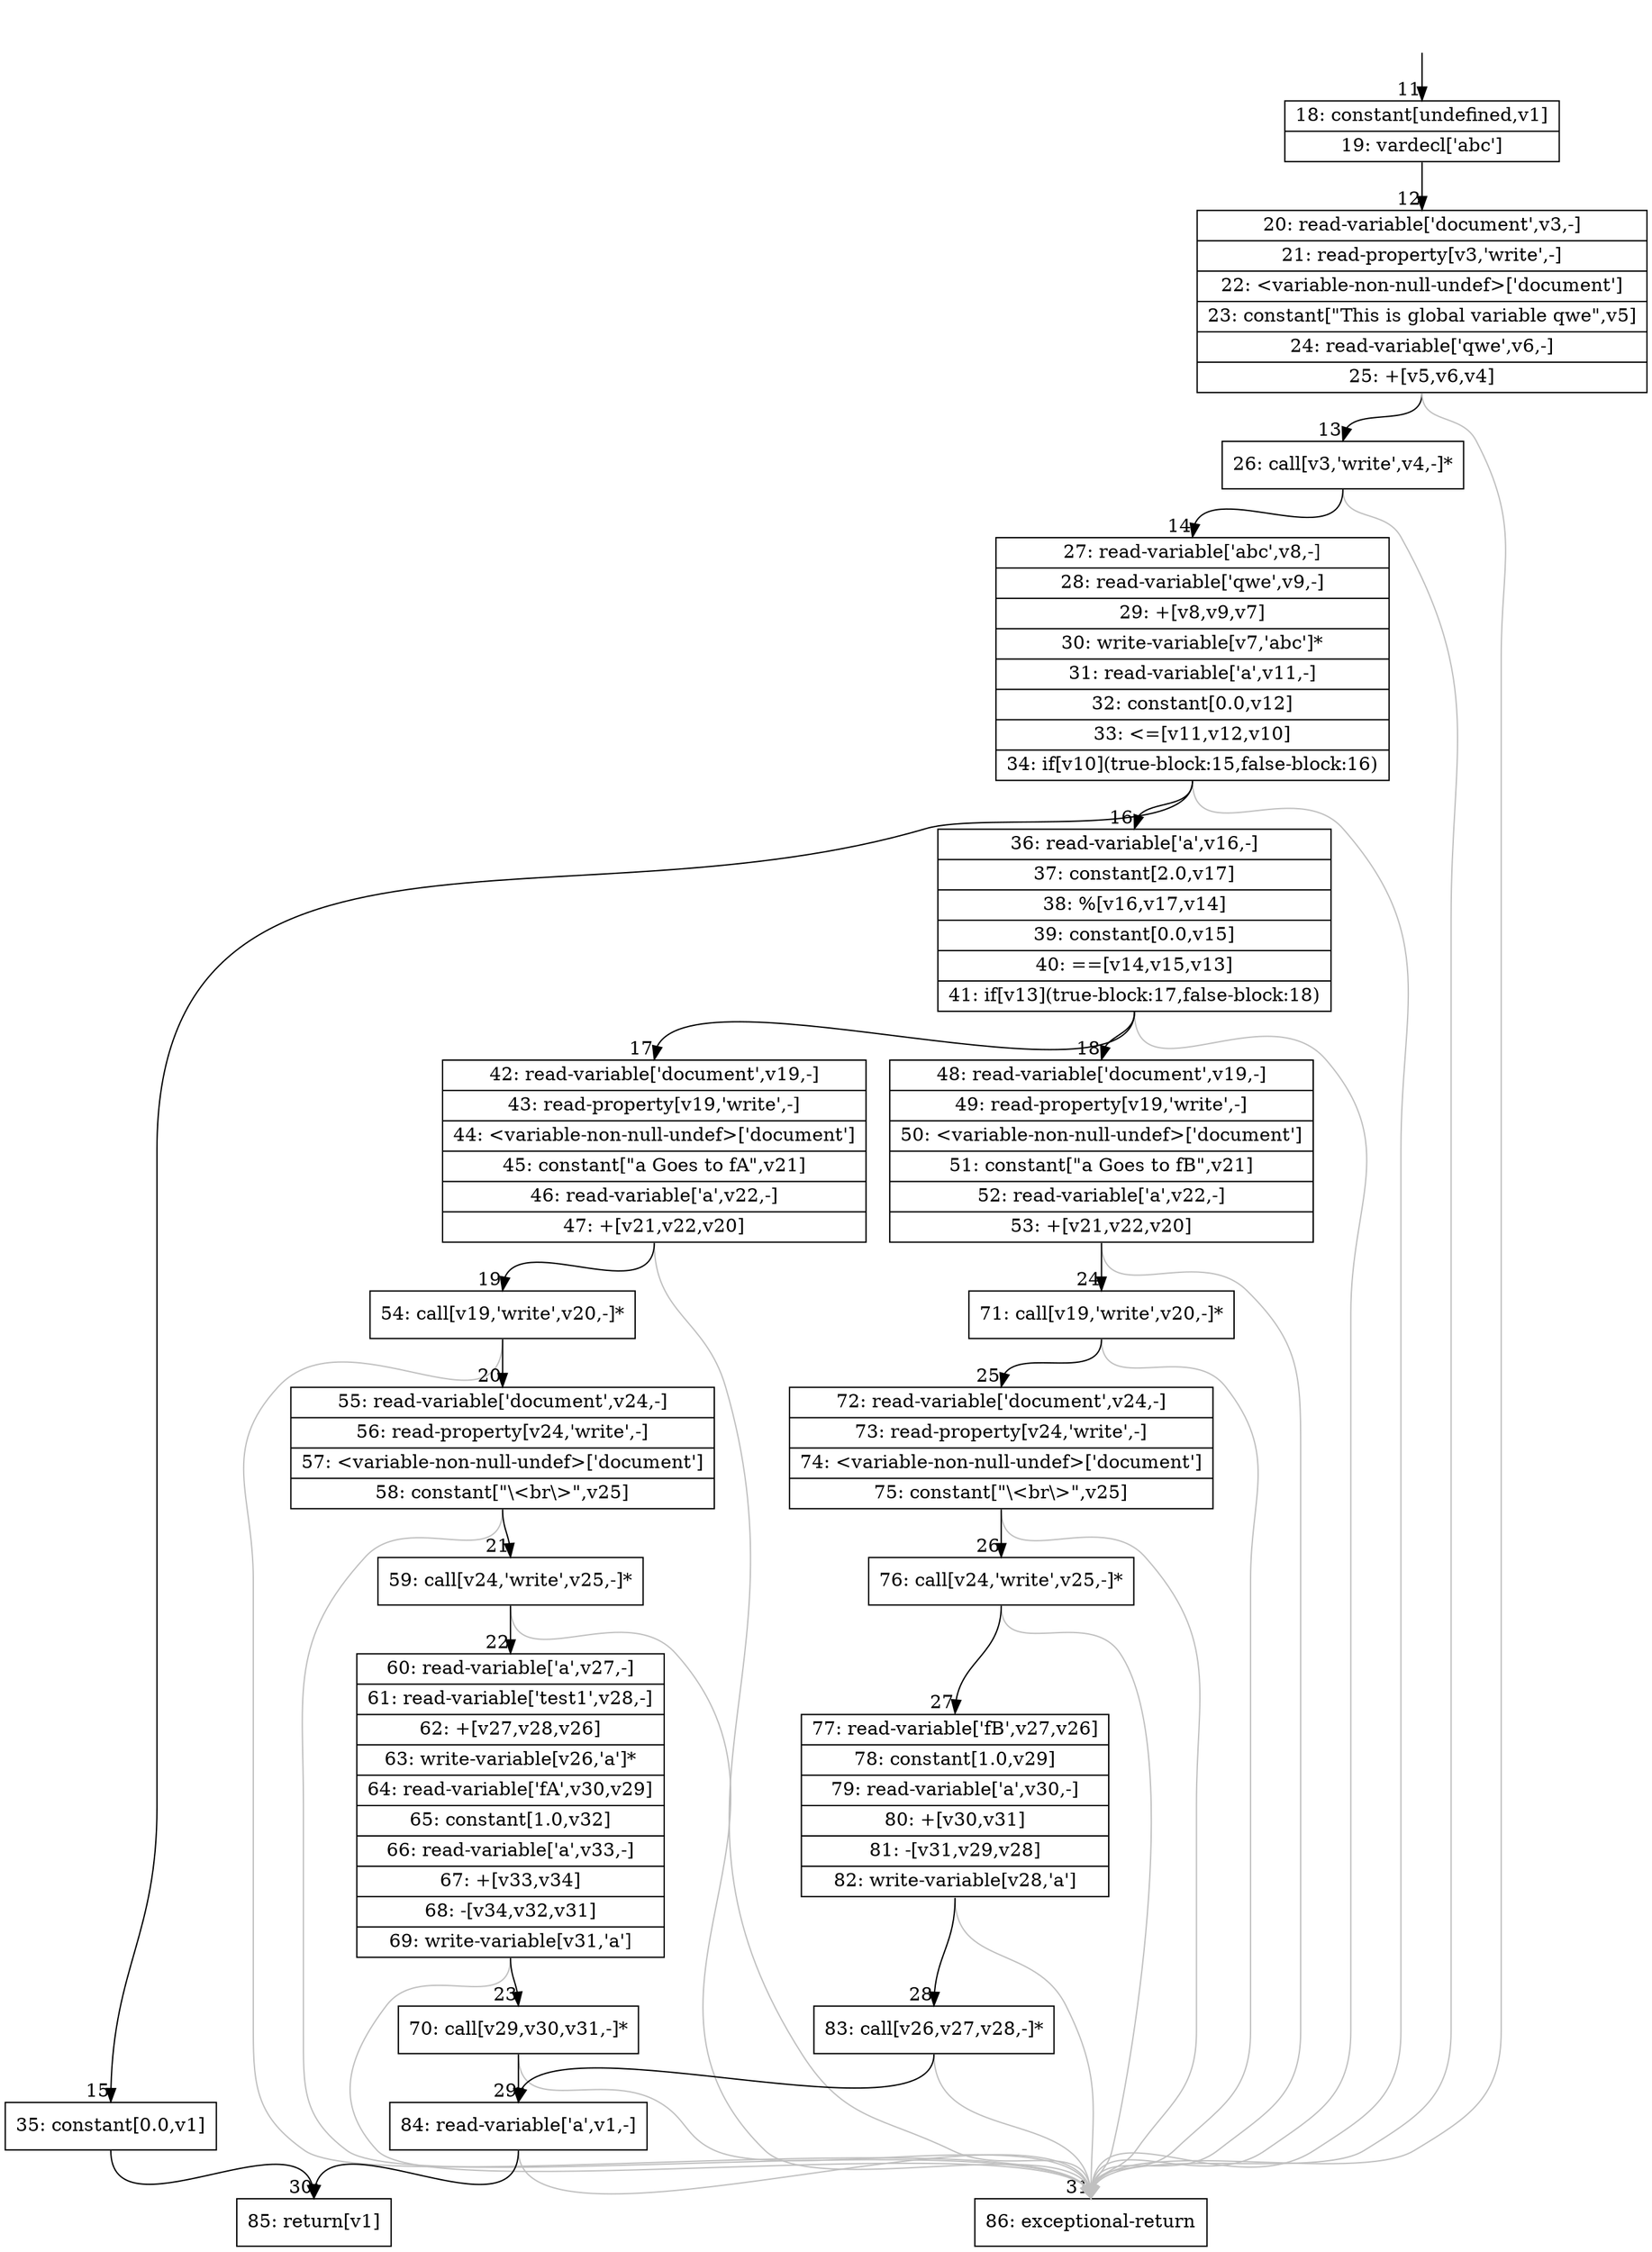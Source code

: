 digraph {
rankdir="TD"
BB_entry1[shape=none,label=""];
BB_entry1 -> BB11 [tailport=s, headport=n, headlabel="    11"]
BB11 [shape=record label="{18: constant[undefined,v1]|19: vardecl['abc']}" ] 
BB11 -> BB12 [tailport=s, headport=n, headlabel="      12"]
BB12 [shape=record label="{20: read-variable['document',v3,-]|21: read-property[v3,'write',-]|22: \<variable-non-null-undef\>['document']|23: constant[\"This is global variable qwe\",v5]|24: read-variable['qwe',v6,-]|25: +[v5,v6,v4]}" ] 
BB12 -> BB13 [tailport=s, headport=n, headlabel="      13"]
BB12 -> BB31 [tailport=s, headport=n, color=gray, headlabel="      31"]
BB13 [shape=record label="{26: call[v3,'write',v4,-]*}" ] 
BB13 -> BB14 [tailport=s, headport=n, headlabel="      14"]
BB13 -> BB31 [tailport=s, headport=n, color=gray]
BB14 [shape=record label="{27: read-variable['abc',v8,-]|28: read-variable['qwe',v9,-]|29: +[v8,v9,v7]|30: write-variable[v7,'abc']*|31: read-variable['a',v11,-]|32: constant[0.0,v12]|33: \<=[v11,v12,v10]|34: if[v10](true-block:15,false-block:16)}" ] 
BB14 -> BB15 [tailport=s, headport=n, headlabel="      15"]
BB14 -> BB16 [tailport=s, headport=n, headlabel="      16"]
BB14 -> BB31 [tailport=s, headport=n, color=gray]
BB15 [shape=record label="{35: constant[0.0,v1]}" ] 
BB15 -> BB30 [tailport=s, headport=n, headlabel="      30"]
BB16 [shape=record label="{36: read-variable['a',v16,-]|37: constant[2.0,v17]|38: %[v16,v17,v14]|39: constant[0.0,v15]|40: ==[v14,v15,v13]|41: if[v13](true-block:17,false-block:18)}" ] 
BB16 -> BB17 [tailport=s, headport=n, headlabel="      17"]
BB16 -> BB18 [tailport=s, headport=n, headlabel="      18"]
BB16 -> BB31 [tailport=s, headport=n, color=gray]
BB17 [shape=record label="{42: read-variable['document',v19,-]|43: read-property[v19,'write',-]|44: \<variable-non-null-undef\>['document']|45: constant[\"a Goes to fA\",v21]|46: read-variable['a',v22,-]|47: +[v21,v22,v20]}" ] 
BB17 -> BB19 [tailport=s, headport=n, headlabel="      19"]
BB17 -> BB31 [tailport=s, headport=n, color=gray]
BB18 [shape=record label="{48: read-variable['document',v19,-]|49: read-property[v19,'write',-]|50: \<variable-non-null-undef\>['document']|51: constant[\"a Goes to fB\",v21]|52: read-variable['a',v22,-]|53: +[v21,v22,v20]}" ] 
BB18 -> BB24 [tailport=s, headport=n, headlabel="      24"]
BB18 -> BB31 [tailport=s, headport=n, color=gray]
BB19 [shape=record label="{54: call[v19,'write',v20,-]*}" ] 
BB19 -> BB20 [tailport=s, headport=n, headlabel="      20"]
BB19 -> BB31 [tailport=s, headport=n, color=gray]
BB20 [shape=record label="{55: read-variable['document',v24,-]|56: read-property[v24,'write',-]|57: \<variable-non-null-undef\>['document']|58: constant[\"\\\<br\\\>\",v25]}" ] 
BB20 -> BB21 [tailport=s, headport=n, headlabel="      21"]
BB20 -> BB31 [tailport=s, headport=n, color=gray]
BB21 [shape=record label="{59: call[v24,'write',v25,-]*}" ] 
BB21 -> BB22 [tailport=s, headport=n, headlabel="      22"]
BB21 -> BB31 [tailport=s, headport=n, color=gray]
BB22 [shape=record label="{60: read-variable['a',v27,-]|61: read-variable['test1',v28,-]|62: +[v27,v28,v26]|63: write-variable[v26,'a']*|64: read-variable['fA',v30,v29]|65: constant[1.0,v32]|66: read-variable['a',v33,-]|67: +[v33,v34]|68: -[v34,v32,v31]|69: write-variable[v31,'a']}" ] 
BB22 -> BB23 [tailport=s, headport=n, headlabel="      23"]
BB22 -> BB31 [tailport=s, headport=n, color=gray]
BB23 [shape=record label="{70: call[v29,v30,v31,-]*}" ] 
BB23 -> BB29 [tailport=s, headport=n, headlabel="      29"]
BB23 -> BB31 [tailport=s, headport=n, color=gray]
BB24 [shape=record label="{71: call[v19,'write',v20,-]*}" ] 
BB24 -> BB25 [tailport=s, headport=n, headlabel="      25"]
BB24 -> BB31 [tailport=s, headport=n, color=gray]
BB25 [shape=record label="{72: read-variable['document',v24,-]|73: read-property[v24,'write',-]|74: \<variable-non-null-undef\>['document']|75: constant[\"\\\<br\\\>\",v25]}" ] 
BB25 -> BB26 [tailport=s, headport=n, headlabel="      26"]
BB25 -> BB31 [tailport=s, headport=n, color=gray]
BB26 [shape=record label="{76: call[v24,'write',v25,-]*}" ] 
BB26 -> BB27 [tailport=s, headport=n, headlabel="      27"]
BB26 -> BB31 [tailport=s, headport=n, color=gray]
BB27 [shape=record label="{77: read-variable['fB',v27,v26]|78: constant[1.0,v29]|79: read-variable['a',v30,-]|80: +[v30,v31]|81: -[v31,v29,v28]|82: write-variable[v28,'a']}" ] 
BB27 -> BB28 [tailport=s, headport=n, headlabel="      28"]
BB27 -> BB31 [tailport=s, headport=n, color=gray]
BB28 [shape=record label="{83: call[v26,v27,v28,-]*}" ] 
BB28 -> BB29 [tailport=s, headport=n]
BB28 -> BB31 [tailport=s, headport=n, color=gray]
BB29 [shape=record label="{84: read-variable['a',v1,-]}" ] 
BB29 -> BB30 [tailport=s, headport=n]
BB29 -> BB31 [tailport=s, headport=n, color=gray]
BB30 [shape=record label="{85: return[v1]}" ] 
BB31 [shape=record label="{86: exceptional-return}" ] 
}
